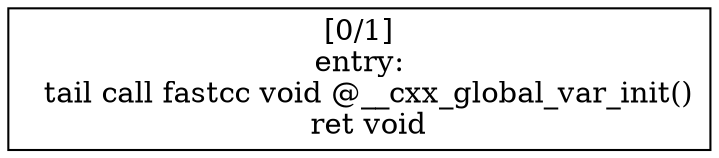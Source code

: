
digraph G {


node82 [label="[0/1]
entry:
  tail call fastcc void @__cxx_global_var_init()
  ret void
",shape=rectangle ]



}
